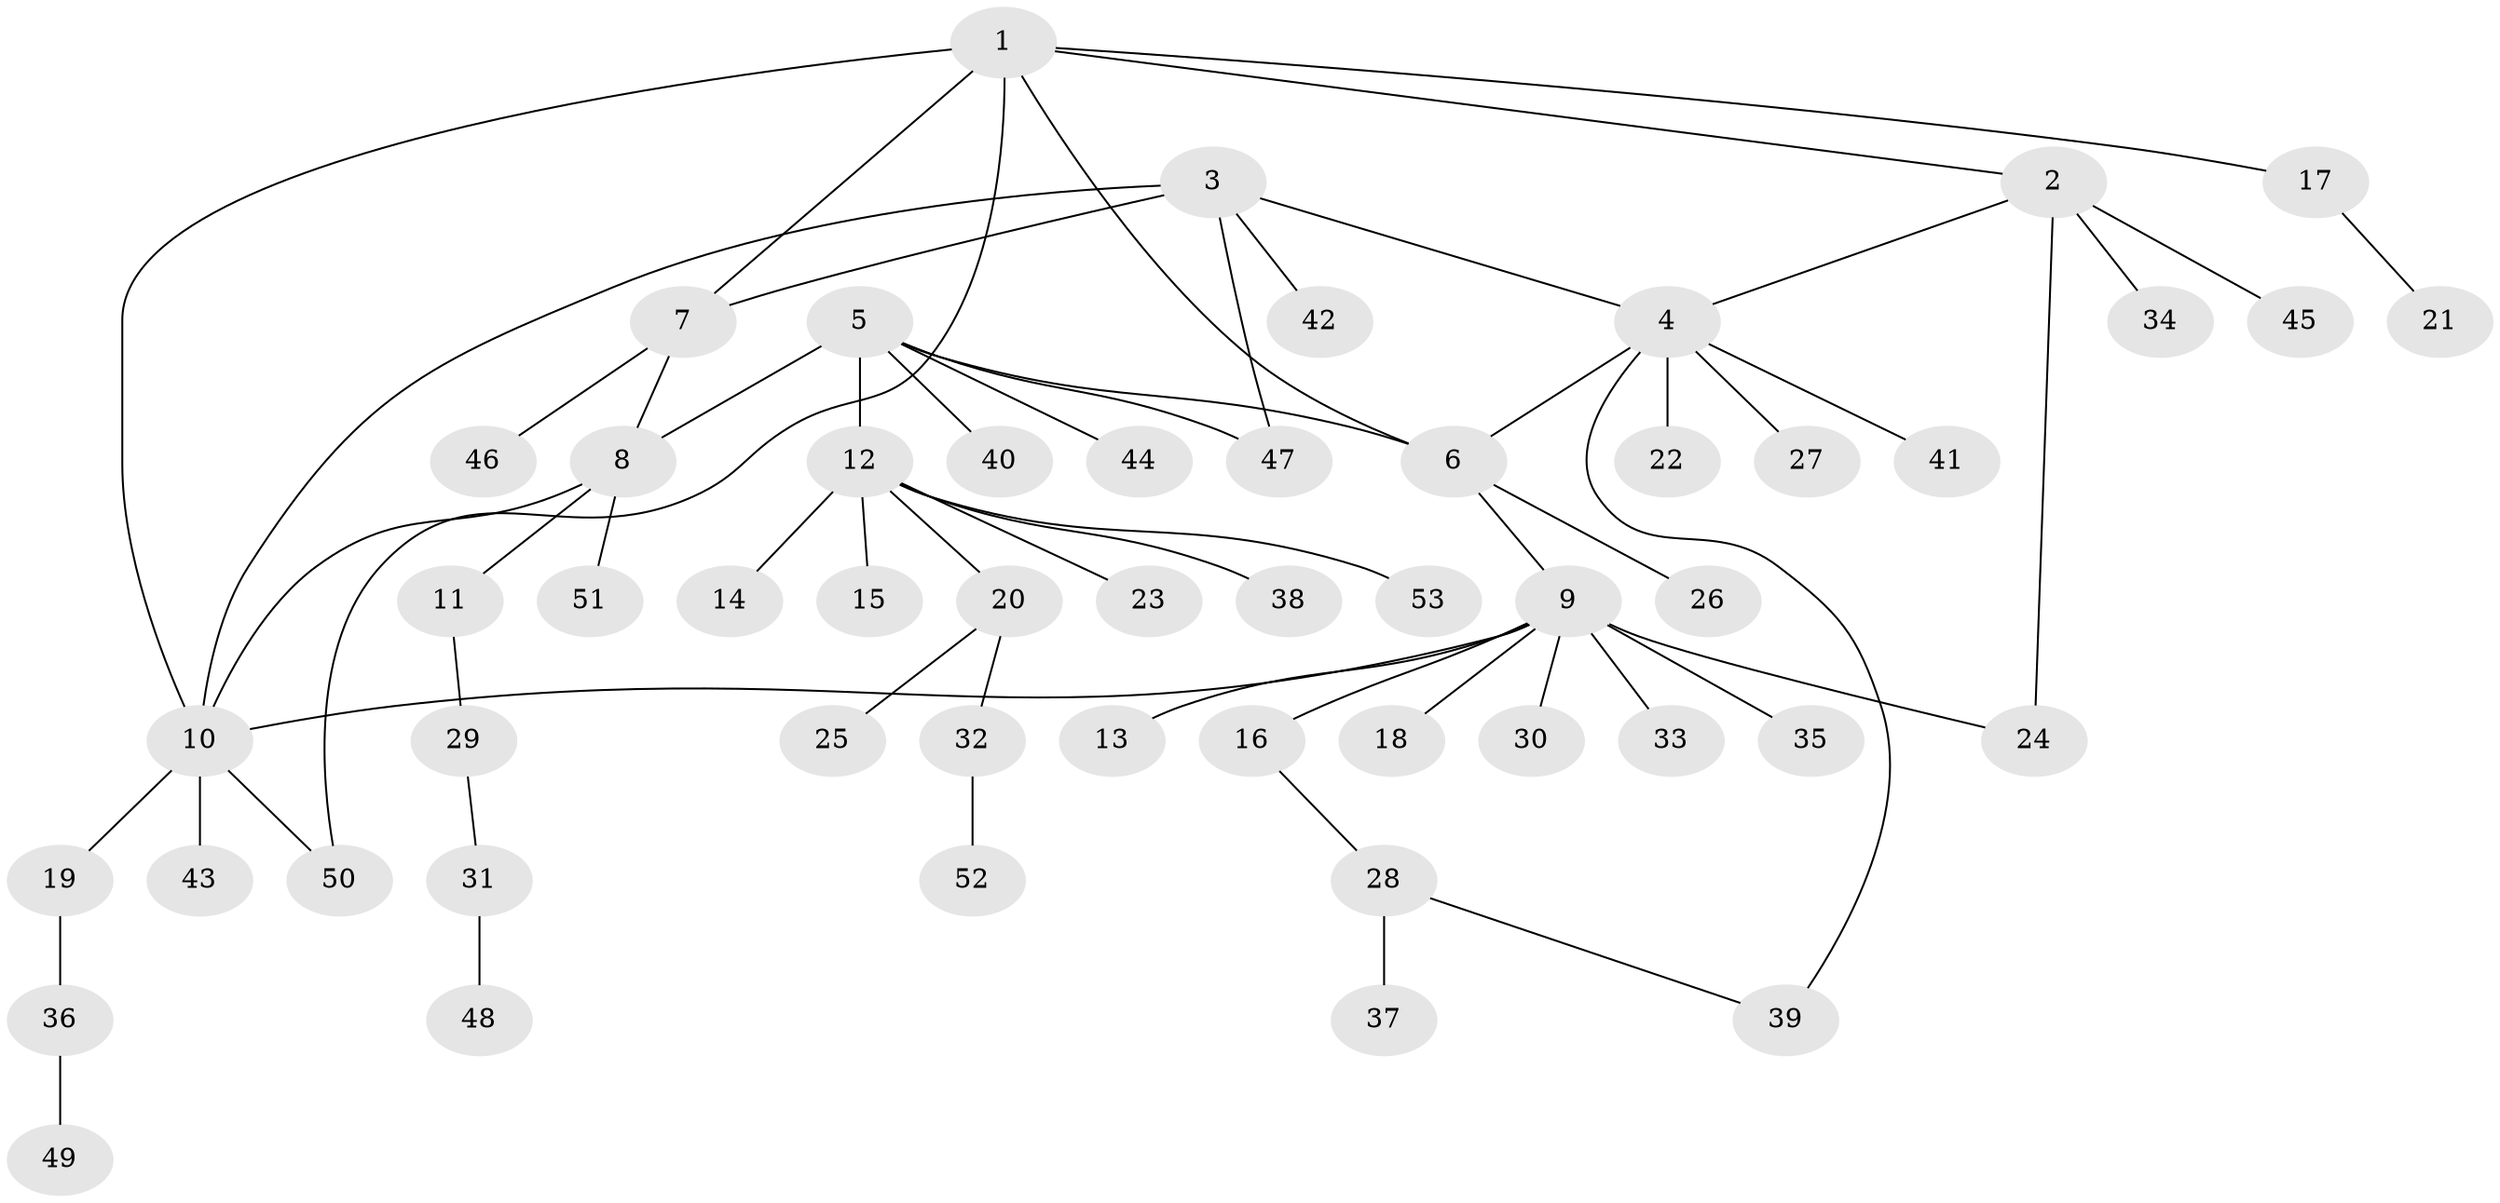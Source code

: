 // Generated by graph-tools (version 1.1) at 2025/50/03/09/25 03:50:33]
// undirected, 53 vertices, 62 edges
graph export_dot {
graph [start="1"]
  node [color=gray90,style=filled];
  1;
  2;
  3;
  4;
  5;
  6;
  7;
  8;
  9;
  10;
  11;
  12;
  13;
  14;
  15;
  16;
  17;
  18;
  19;
  20;
  21;
  22;
  23;
  24;
  25;
  26;
  27;
  28;
  29;
  30;
  31;
  32;
  33;
  34;
  35;
  36;
  37;
  38;
  39;
  40;
  41;
  42;
  43;
  44;
  45;
  46;
  47;
  48;
  49;
  50;
  51;
  52;
  53;
  1 -- 2;
  1 -- 6;
  1 -- 7;
  1 -- 10;
  1 -- 17;
  1 -- 50;
  2 -- 4;
  2 -- 24;
  2 -- 34;
  2 -- 45;
  3 -- 4;
  3 -- 7;
  3 -- 10;
  3 -- 42;
  3 -- 47;
  4 -- 6;
  4 -- 22;
  4 -- 27;
  4 -- 39;
  4 -- 41;
  5 -- 6;
  5 -- 8;
  5 -- 12;
  5 -- 40;
  5 -- 44;
  5 -- 47;
  6 -- 9;
  6 -- 26;
  7 -- 8;
  7 -- 46;
  8 -- 10;
  8 -- 11;
  8 -- 51;
  9 -- 10;
  9 -- 13;
  9 -- 16;
  9 -- 18;
  9 -- 24;
  9 -- 30;
  9 -- 33;
  9 -- 35;
  10 -- 19;
  10 -- 43;
  10 -- 50;
  11 -- 29;
  12 -- 14;
  12 -- 15;
  12 -- 20;
  12 -- 23;
  12 -- 38;
  12 -- 53;
  16 -- 28;
  17 -- 21;
  19 -- 36;
  20 -- 25;
  20 -- 32;
  28 -- 37;
  28 -- 39;
  29 -- 31;
  31 -- 48;
  32 -- 52;
  36 -- 49;
}
